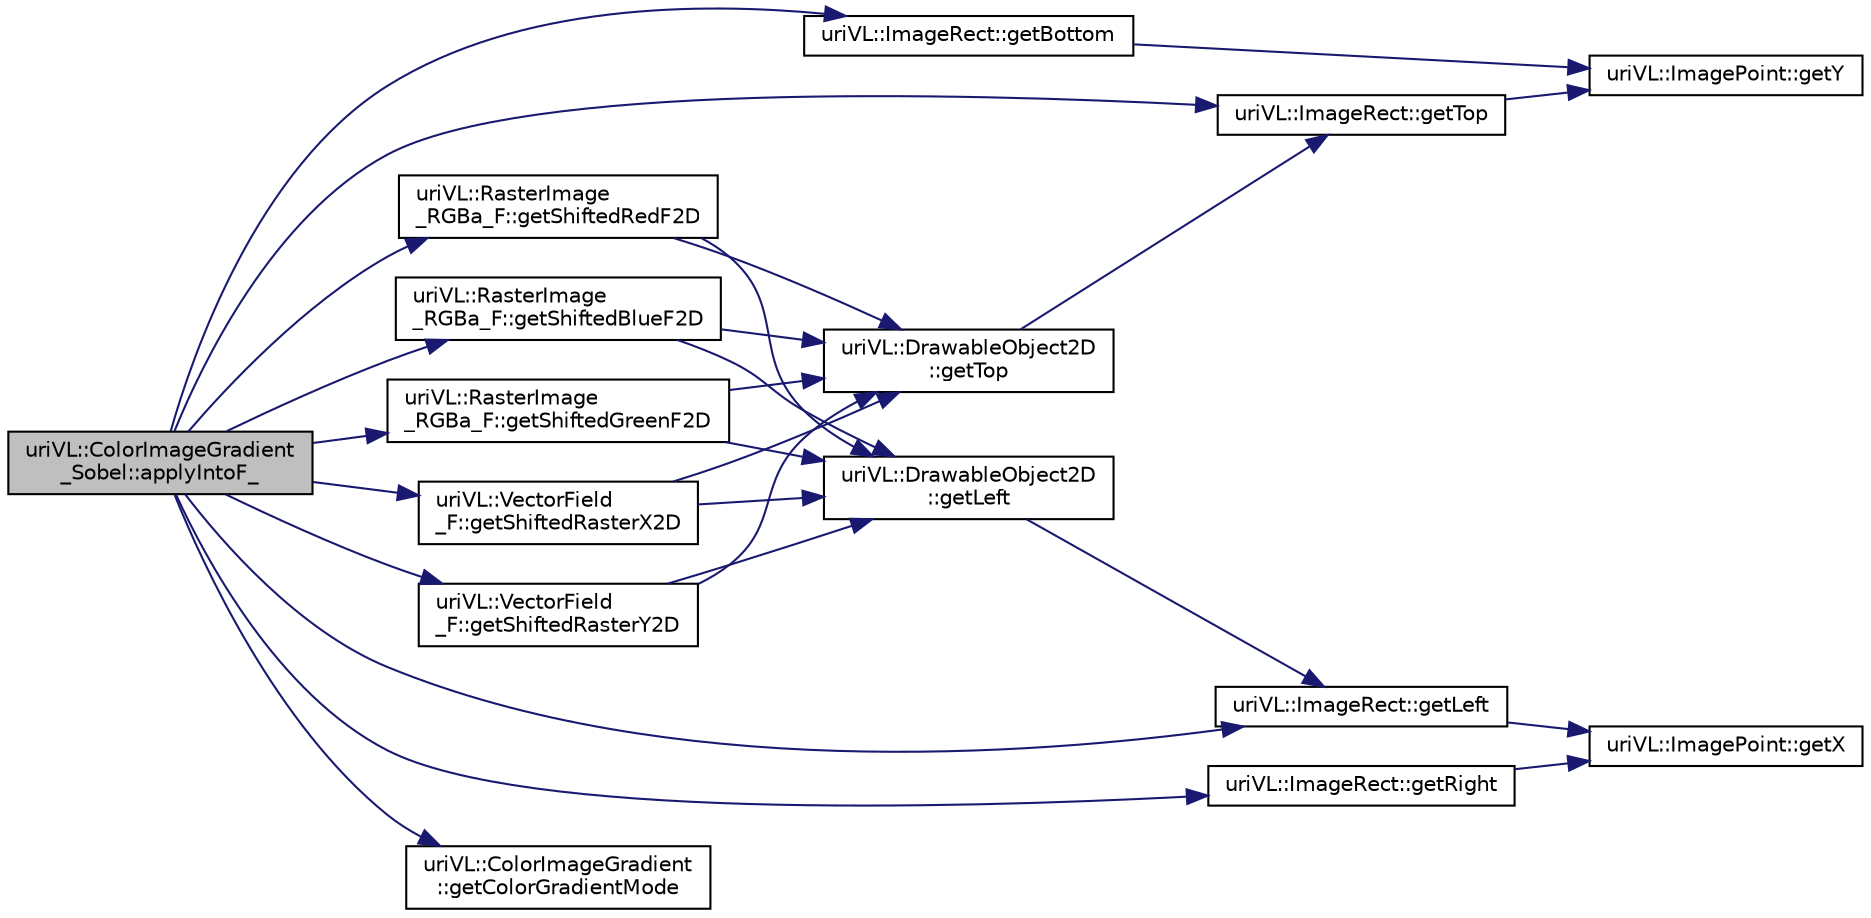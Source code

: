 digraph "uriVL::ColorImageGradient_Sobel::applyIntoF_"
{
  edge [fontname="Helvetica",fontsize="10",labelfontname="Helvetica",labelfontsize="10"];
  node [fontname="Helvetica",fontsize="10",shape=record];
  rankdir="LR";
  Node1 [label="uriVL::ColorImageGradient\l_Sobel::applyIntoF_",height=0.2,width=0.4,color="black", fillcolor="grey75", style="filled", fontcolor="black"];
  Node1 -> Node2 [color="midnightblue",fontsize="10",style="solid",fontname="Helvetica"];
  Node2 [label="uriVL::ImageRect::getBottom",height=0.2,width=0.4,color="black", fillcolor="white", style="filled",URL="$classuriVL_1_1ImageRect.html#acb34c902550ecb25f7fa6ffb620aea71",tooltip="Returns the maximum y coordinate of the rectangle. "];
  Node2 -> Node3 [color="midnightblue",fontsize="10",style="solid",fontname="Helvetica"];
  Node3 [label="uriVL::ImagePoint::getY",height=0.2,width=0.4,color="black", fillcolor="white", style="filled",URL="$classuriVL_1_1ImagePoint.html#a4edda1ad5b1f3b39db3ac200dfddf016",tooltip="Returns the point&#39;s y coordinate. "];
  Node1 -> Node4 [color="midnightblue",fontsize="10",style="solid",fontname="Helvetica"];
  Node4 [label="uriVL::ColorImageGradient\l::getColorGradientMode",height=0.2,width=0.4,color="black", fillcolor="white", style="filled",URL="$classuriVL_1_1ColorImageGradient.html#a3034106d433a5b62f5bda7ee0121b43c",tooltip="Returns the Computation mode for the color gradient. "];
  Node1 -> Node5 [color="midnightblue",fontsize="10",style="solid",fontname="Helvetica"];
  Node5 [label="uriVL::ImageRect::getLeft",height=0.2,width=0.4,color="black", fillcolor="white", style="filled",URL="$classuriVL_1_1ImageRect.html#a38bd531df6bd6c4892bca1a690feda13",tooltip="Returns the minimum x coordinate of the rectangle. "];
  Node5 -> Node6 [color="midnightblue",fontsize="10",style="solid",fontname="Helvetica"];
  Node6 [label="uriVL::ImagePoint::getX",height=0.2,width=0.4,color="black", fillcolor="white", style="filled",URL="$classuriVL_1_1ImagePoint.html#a4845eb34e164c8dffd9b366cf61f3f5b",tooltip="Returns the point&#39;s x coordinate. "];
  Node1 -> Node7 [color="midnightblue",fontsize="10",style="solid",fontname="Helvetica"];
  Node7 [label="uriVL::ImageRect::getRight",height=0.2,width=0.4,color="black", fillcolor="white", style="filled",URL="$classuriVL_1_1ImageRect.html#a89884bd1866a1b7ffb67d4cc1ec1a052",tooltip="Returns the maximum x coordinate of the rectangle. "];
  Node7 -> Node6 [color="midnightblue",fontsize="10",style="solid",fontname="Helvetica"];
  Node1 -> Node8 [color="midnightblue",fontsize="10",style="solid",fontname="Helvetica"];
  Node8 [label="uriVL::RasterImage\l_RGBa_F::getShiftedBlueF2D",height=0.2,width=0.4,color="black", fillcolor="white", style="filled",URL="$classuriVL_1_1RasterImage__RGBa__F.html#a46342a2695f88bf043cd53dd8e543432",tooltip="Returns the base address of this objet&#39;s private shifted 2D raster for the blue channel. "];
  Node8 -> Node9 [color="midnightblue",fontsize="10",style="solid",fontname="Helvetica"];
  Node9 [label="uriVL::DrawableObject2D\l::getTop",height=0.2,width=0.4,color="black", fillcolor="white", style="filled",URL="$classuriVL_1_1DrawableObject2D.html#a01508a3886015ab55449c46989af2277",tooltip="Returns the minimum y coordinate of the bounding rectangle. "];
  Node9 -> Node10 [color="midnightblue",fontsize="10",style="solid",fontname="Helvetica"];
  Node10 [label="uriVL::ImageRect::getTop",height=0.2,width=0.4,color="black", fillcolor="white", style="filled",URL="$classuriVL_1_1ImageRect.html#a2715b0a7b291354fd839a95ece0e0aba",tooltip="Returns the minimum y coordinate of the rectangle. "];
  Node10 -> Node3 [color="midnightblue",fontsize="10",style="solid",fontname="Helvetica"];
  Node8 -> Node11 [color="midnightblue",fontsize="10",style="solid",fontname="Helvetica"];
  Node11 [label="uriVL::DrawableObject2D\l::getLeft",height=0.2,width=0.4,color="black", fillcolor="white", style="filled",URL="$classuriVL_1_1DrawableObject2D.html#a9c92e6b3d3b0753514e677080c762ef0",tooltip="Returns the minimum x coordinate of the bounding rectangle. "];
  Node11 -> Node5 [color="midnightblue",fontsize="10",style="solid",fontname="Helvetica"];
  Node1 -> Node12 [color="midnightblue",fontsize="10",style="solid",fontname="Helvetica"];
  Node12 [label="uriVL::RasterImage\l_RGBa_F::getShiftedGreenF2D",height=0.2,width=0.4,color="black", fillcolor="white", style="filled",URL="$classuriVL_1_1RasterImage__RGBa__F.html#a877b714febbbd3a5a8175aab443b39a0",tooltip="Returns the base address of this objet&#39;s private shifted 2D raster for the green channel. "];
  Node12 -> Node9 [color="midnightblue",fontsize="10",style="solid",fontname="Helvetica"];
  Node12 -> Node11 [color="midnightblue",fontsize="10",style="solid",fontname="Helvetica"];
  Node1 -> Node13 [color="midnightblue",fontsize="10",style="solid",fontname="Helvetica"];
  Node13 [label="uriVL::VectorField\l_F::getShiftedRasterX2D",height=0.2,width=0.4,color="black", fillcolor="white", style="filled",URL="$classuriVL_1_1VectorField__F.html#a0de78a6e2b5713bf23b8065790acdc60",tooltip="Returns the vector field&#39;s X component&#39;s 2D \"shifted\" raster Must be overridden by child classes..."];
  Node13 -> Node9 [color="midnightblue",fontsize="10",style="solid",fontname="Helvetica"];
  Node13 -> Node11 [color="midnightblue",fontsize="10",style="solid",fontname="Helvetica"];
  Node1 -> Node14 [color="midnightblue",fontsize="10",style="solid",fontname="Helvetica"];
  Node14 [label="uriVL::VectorField\l_F::getShiftedRasterY2D",height=0.2,width=0.4,color="black", fillcolor="white", style="filled",URL="$classuriVL_1_1VectorField__F.html#a0201c3f79aa2e1a846b5a50b4bf46967",tooltip="Returns the vector field&#39;s Y component&#39;s 2D \"shifted\" raster Must be overridden by child classes..."];
  Node14 -> Node9 [color="midnightblue",fontsize="10",style="solid",fontname="Helvetica"];
  Node14 -> Node11 [color="midnightblue",fontsize="10",style="solid",fontname="Helvetica"];
  Node1 -> Node15 [color="midnightblue",fontsize="10",style="solid",fontname="Helvetica"];
  Node15 [label="uriVL::RasterImage\l_RGBa_F::getShiftedRedF2D",height=0.2,width=0.4,color="black", fillcolor="white", style="filled",URL="$classuriVL_1_1RasterImage__RGBa__F.html#af1114d0f5ee8576d18034b64de7c46a1",tooltip="Returns the base address of this objet&#39;s private shifted 2D raster for the red channel. "];
  Node15 -> Node9 [color="midnightblue",fontsize="10",style="solid",fontname="Helvetica"];
  Node15 -> Node11 [color="midnightblue",fontsize="10",style="solid",fontname="Helvetica"];
  Node1 -> Node10 [color="midnightblue",fontsize="10",style="solid",fontname="Helvetica"];
}
